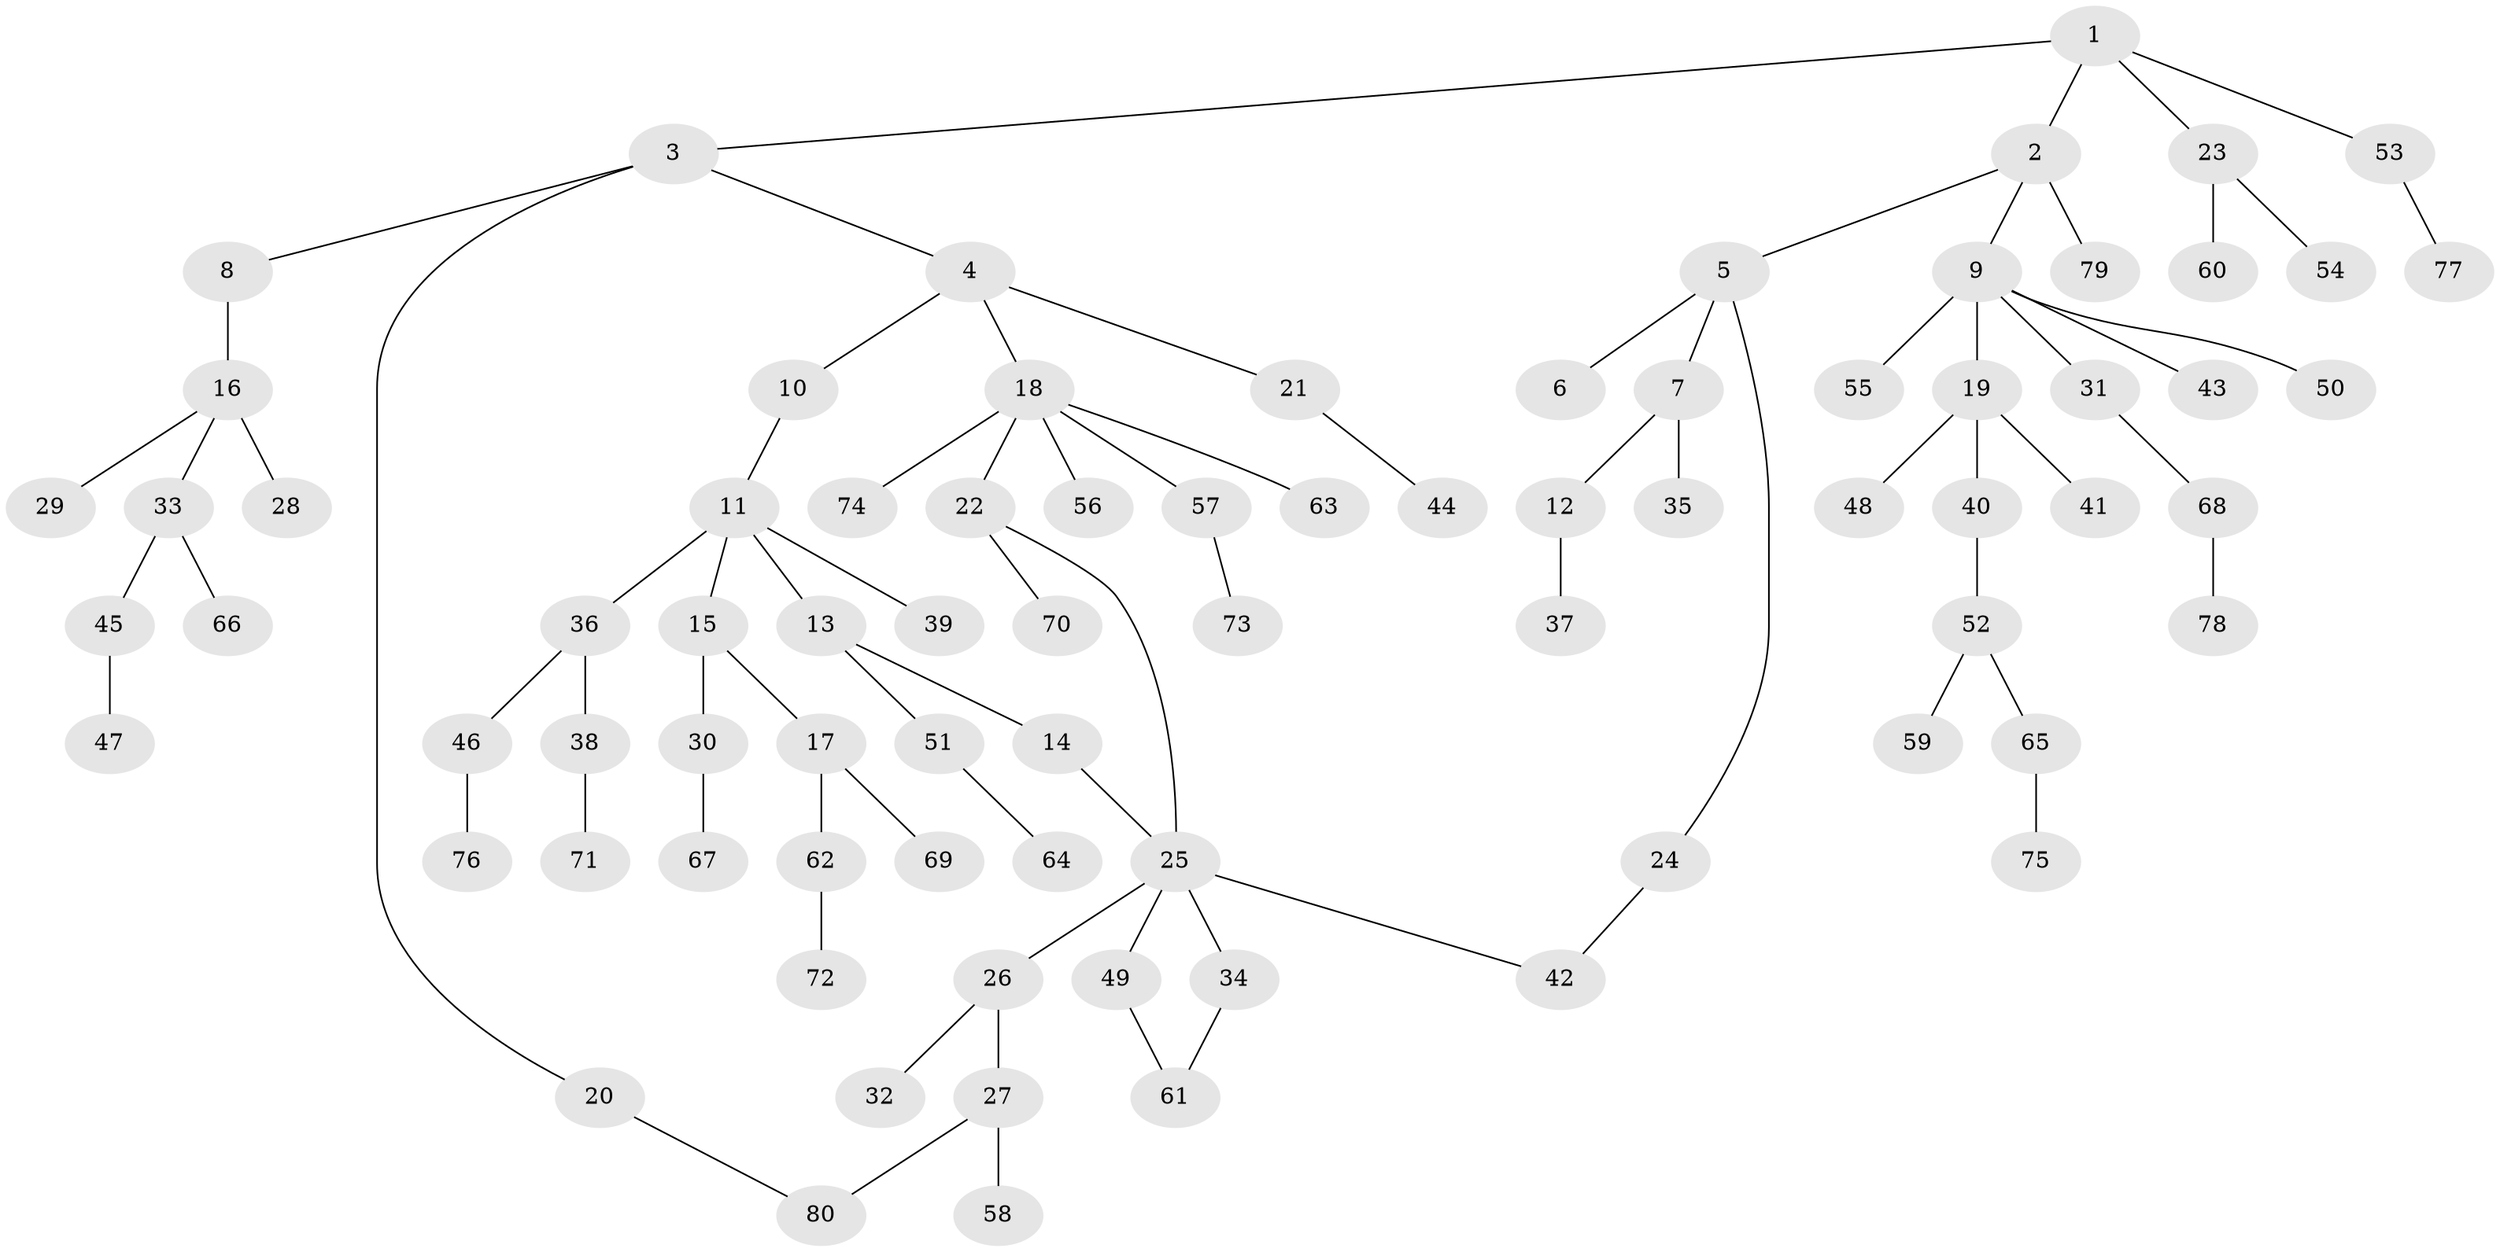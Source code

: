 // Generated by graph-tools (version 1.1) at 2025/10/02/27/25 16:10:53]
// undirected, 80 vertices, 83 edges
graph export_dot {
graph [start="1"]
  node [color=gray90,style=filled];
  1;
  2;
  3;
  4;
  5;
  6;
  7;
  8;
  9;
  10;
  11;
  12;
  13;
  14;
  15;
  16;
  17;
  18;
  19;
  20;
  21;
  22;
  23;
  24;
  25;
  26;
  27;
  28;
  29;
  30;
  31;
  32;
  33;
  34;
  35;
  36;
  37;
  38;
  39;
  40;
  41;
  42;
  43;
  44;
  45;
  46;
  47;
  48;
  49;
  50;
  51;
  52;
  53;
  54;
  55;
  56;
  57;
  58;
  59;
  60;
  61;
  62;
  63;
  64;
  65;
  66;
  67;
  68;
  69;
  70;
  71;
  72;
  73;
  74;
  75;
  76;
  77;
  78;
  79;
  80;
  1 -- 2;
  1 -- 3;
  1 -- 23;
  1 -- 53;
  2 -- 5;
  2 -- 9;
  2 -- 79;
  3 -- 4;
  3 -- 8;
  3 -- 20;
  4 -- 10;
  4 -- 18;
  4 -- 21;
  5 -- 6;
  5 -- 7;
  5 -- 24;
  7 -- 12;
  7 -- 35;
  8 -- 16;
  9 -- 19;
  9 -- 31;
  9 -- 43;
  9 -- 50;
  9 -- 55;
  10 -- 11;
  11 -- 13;
  11 -- 15;
  11 -- 36;
  11 -- 39;
  12 -- 37;
  13 -- 14;
  13 -- 51;
  14 -- 25;
  15 -- 17;
  15 -- 30;
  16 -- 28;
  16 -- 29;
  16 -- 33;
  17 -- 62;
  17 -- 69;
  18 -- 22;
  18 -- 56;
  18 -- 57;
  18 -- 63;
  18 -- 74;
  19 -- 40;
  19 -- 41;
  19 -- 48;
  20 -- 80;
  21 -- 44;
  22 -- 70;
  22 -- 25;
  23 -- 54;
  23 -- 60;
  24 -- 42;
  25 -- 26;
  25 -- 34;
  25 -- 49;
  25 -- 42;
  26 -- 27;
  26 -- 32;
  27 -- 58;
  27 -- 80;
  30 -- 67;
  31 -- 68;
  33 -- 45;
  33 -- 66;
  34 -- 61;
  36 -- 38;
  36 -- 46;
  38 -- 71;
  40 -- 52;
  45 -- 47;
  46 -- 76;
  49 -- 61;
  51 -- 64;
  52 -- 59;
  52 -- 65;
  53 -- 77;
  57 -- 73;
  62 -- 72;
  65 -- 75;
  68 -- 78;
}
